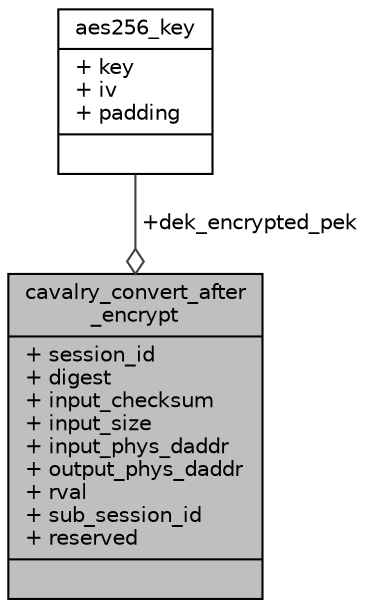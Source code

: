 digraph "cavalry_convert_after_encrypt"
{
 // INTERACTIVE_SVG=YES
 // LATEX_PDF_SIZE
  bgcolor="transparent";
  edge [fontname="Helvetica",fontsize="10",labelfontname="Helvetica",labelfontsize="10"];
  node [fontname="Helvetica",fontsize="10",shape=record];
  Node1 [label="{cavalry_convert_after\l_encrypt\n|+ session_id\l+ digest\l+ input_checksum\l+ input_size\l+ input_phys_daddr\l+ output_phys_daddr\l+ rval\l+ sub_session_id\l+ reserved\l|}",height=0.2,width=0.4,color="black", fillcolor="grey75", style="filled", fontcolor="black",tooltip=" "];
  Node2 -> Node1 [color="grey25",fontsize="10",style="solid",label=" +dek_encrypted_pek" ,arrowhead="odiamond",fontname="Helvetica"];
  Node2 [label="{aes256_key\n|+ key\l+ iv\l+ padding\l|}",height=0.2,width=0.4,color="black",URL="$d7/dd9/structaes256__key.html",tooltip=" "];
}

